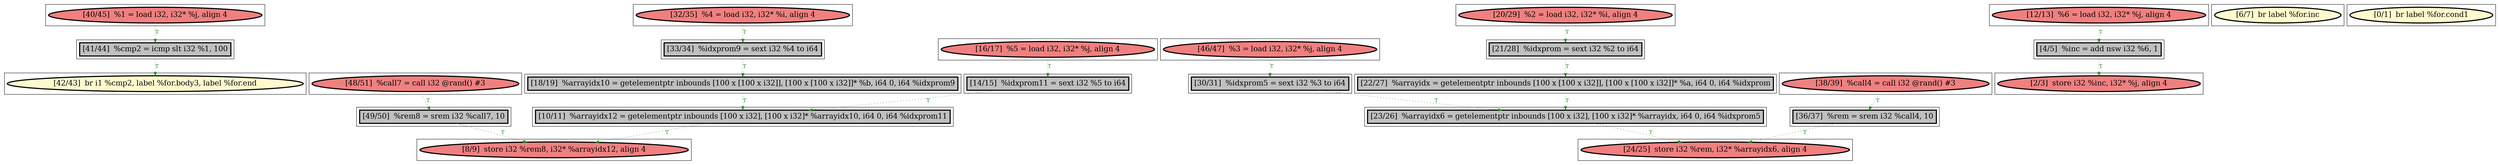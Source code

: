 
digraph G {



node2362->node2354 [style=dotted,color=forestgreen,label="T",fontcolor=forestgreen ]
node2346->node2344 [style=dotted,color=forestgreen,label="T",fontcolor=forestgreen ]
node2351->node2348 [style=dotted,color=forestgreen,label="T",fontcolor=forestgreen ]
node2350->node2360 [style=dotted,color=forestgreen,label="T",fontcolor=forestgreen ]
node2359->node2351 [style=dotted,color=forestgreen,label="T",fontcolor=forestgreen ]
node2360->node2364 [style=dotted,color=forestgreen,label="T",fontcolor=forestgreen ]
node2341->node2340 [style=dotted,color=forestgreen,label="T",fontcolor=forestgreen ]
node2348->node2344 [style=dotted,color=forestgreen,label="T",fontcolor=forestgreen ]
node2344->node2343 [style=dotted,color=forestgreen,label="T",fontcolor=forestgreen ]
node2361->node2363 [style=dotted,color=forestgreen,label="T",fontcolor=forestgreen ]
node2352->node2355 [style=dotted,color=forestgreen,label="T",fontcolor=forestgreen ]
node2364->node2353 [style=dotted,color=forestgreen,label="T",fontcolor=forestgreen ]
node2358->node2364 [style=dotted,color=forestgreen,label="T",fontcolor=forestgreen ]
node2355->node2343 [style=dotted,color=forestgreen,label="T",fontcolor=forestgreen ]
node2356->node2357 [style=dotted,color=forestgreen,label="T",fontcolor=forestgreen ]
node2349->node2362 [style=dotted,color=forestgreen,label="T",fontcolor=forestgreen ]
node2363->node2358 [style=dotted,color=forestgreen,label="T",fontcolor=forestgreen ]
node2345->node2341 [style=dotted,color=forestgreen,label="T",fontcolor=forestgreen ]
node2347->node2346 [style=dotted,color=forestgreen,label="T",fontcolor=forestgreen ]
node2357->node2353 [style=dotted,color=forestgreen,label="T",fontcolor=forestgreen ]


subgraph cluster25 {


node2364 [penwidth=3.0,fontsize=20,fillcolor=grey,label="[23/26]  %arrayidx6 = getelementptr inbounds [100 x i32], [100 x i32]* %arrayidx, i64 0, i64 %idxprom5",shape=rectangle,style=filled ]



}

subgraph cluster24 {


node2363 [penwidth=3.0,fontsize=20,fillcolor=grey,label="[21/28]  %idxprom = sext i32 %2 to i64",shape=rectangle,style=filled ]



}

subgraph cluster22 {


node2361 [penwidth=3.0,fontsize=20,fillcolor=lightcoral,label="[20/29]  %2 = load i32, i32* %i, align 4",shape=ellipse,style=filled ]



}

subgraph cluster20 {


node2359 [penwidth=3.0,fontsize=20,fillcolor=lightcoral,label="[32/35]  %4 = load i32, i32* %i, align 4",shape=ellipse,style=filled ]



}

subgraph cluster18 {


node2357 [penwidth=3.0,fontsize=20,fillcolor=grey,label="[36/37]  %rem = srem i32 %call4, 10",shape=rectangle,style=filled ]



}

subgraph cluster16 {


node2355 [penwidth=3.0,fontsize=20,fillcolor=grey,label="[49/50]  %rem8 = srem i32 %call7, 10",shape=rectangle,style=filled ]



}

subgraph cluster17 {


node2356 [penwidth=3.0,fontsize=20,fillcolor=lightcoral,label="[38/39]  %call4 = call i32 @rand() #3",shape=ellipse,style=filled ]



}

subgraph cluster4 {


node2343 [penwidth=3.0,fontsize=20,fillcolor=lightcoral,label="[8/9]  store i32 %rem8, i32* %arrayidx12, align 4",shape=ellipse,style=filled ]



}

subgraph cluster3 {


node2342 [penwidth=3.0,fontsize=20,fillcolor=lemonchiffon,label="[6/7]  br label %for.inc",shape=ellipse,style=filled ]



}

subgraph cluster2 {


node2341 [penwidth=3.0,fontsize=20,fillcolor=grey,label="[4/5]  %inc = add nsw i32 %6, 1",shape=rectangle,style=filled ]



}

subgraph cluster1 {


node2340 [penwidth=3.0,fontsize=20,fillcolor=lightcoral,label="[2/3]  store i32 %inc, i32* %j, align 4",shape=ellipse,style=filled ]



}

subgraph cluster12 {


node2351 [penwidth=3.0,fontsize=20,fillcolor=grey,label="[33/34]  %idxprom9 = sext i32 %4 to i64",shape=rectangle,style=filled ]



}

subgraph cluster5 {


node2344 [penwidth=3.0,fontsize=20,fillcolor=grey,label="[10/11]  %arrayidx12 = getelementptr inbounds [100 x i32], [100 x i32]* %arrayidx10, i64 0, i64 %idxprom11",shape=rectangle,style=filled ]



}

subgraph cluster0 {


node2339 [penwidth=3.0,fontsize=20,fillcolor=lemonchiffon,label="[0/1]  br label %for.cond1",shape=ellipse,style=filled ]



}

subgraph cluster6 {


node2345 [penwidth=3.0,fontsize=20,fillcolor=lightcoral,label="[12/13]  %6 = load i32, i32* %j, align 4",shape=ellipse,style=filled ]



}

subgraph cluster14 {


node2353 [penwidth=3.0,fontsize=20,fillcolor=lightcoral,label="[24/25]  store i32 %rem, i32* %arrayidx6, align 4",shape=ellipse,style=filled ]



}

subgraph cluster7 {


node2346 [penwidth=3.0,fontsize=20,fillcolor=grey,label="[14/15]  %idxprom11 = sext i32 %5 to i64",shape=rectangle,style=filled ]



}

subgraph cluster23 {


node2362 [penwidth=3.0,fontsize=20,fillcolor=grey,label="[41/44]  %cmp2 = icmp slt i32 %1, 100",shape=rectangle,style=filled ]



}

subgraph cluster8 {


node2347 [penwidth=3.0,fontsize=20,fillcolor=lightcoral,label="[16/17]  %5 = load i32, i32* %j, align 4",shape=ellipse,style=filled ]



}

subgraph cluster21 {


node2360 [penwidth=3.0,fontsize=20,fillcolor=grey,label="[30/31]  %idxprom5 = sext i32 %3 to i64",shape=rectangle,style=filled ]



}

subgraph cluster9 {


node2348 [penwidth=3.0,fontsize=20,fillcolor=grey,label="[18/19]  %arrayidx10 = getelementptr inbounds [100 x [100 x i32]], [100 x [100 x i32]]* %b, i64 0, i64 %idxprom9",shape=rectangle,style=filled ]



}

subgraph cluster19 {


node2358 [penwidth=3.0,fontsize=20,fillcolor=grey,label="[22/27]  %arrayidx = getelementptr inbounds [100 x [100 x i32]], [100 x [100 x i32]]* %a, i64 0, i64 %idxprom",shape=rectangle,style=filled ]



}

subgraph cluster10 {


node2349 [penwidth=3.0,fontsize=20,fillcolor=lightcoral,label="[40/45]  %1 = load i32, i32* %j, align 4",shape=ellipse,style=filled ]



}

subgraph cluster11 {


node2350 [penwidth=3.0,fontsize=20,fillcolor=lightcoral,label="[46/47]  %3 = load i32, i32* %j, align 4",shape=ellipse,style=filled ]



}

subgraph cluster13 {


node2352 [penwidth=3.0,fontsize=20,fillcolor=lightcoral,label="[48/51]  %call7 = call i32 @rand() #3",shape=ellipse,style=filled ]



}

subgraph cluster15 {


node2354 [penwidth=3.0,fontsize=20,fillcolor=lemonchiffon,label="[42/43]  br i1 %cmp2, label %for.body3, label %for.end",shape=ellipse,style=filled ]



}

}
